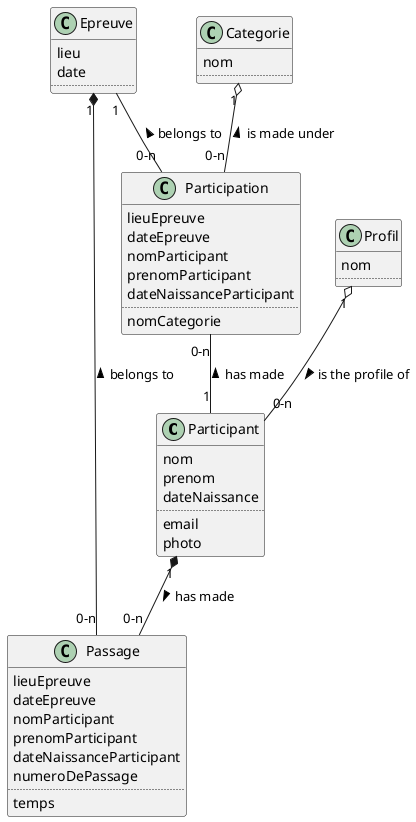 @startuml

class Participant {
nom
prenom
dateNaissance
..
email
photo
}

class Categorie {
nom
..
}

class Profil {
nom
..
}

class Participation {
lieuEpreuve
dateEpreuve
nomParticipant
prenomParticipant
dateNaissanceParticipant
..
nomCategorie
}

class Passage {
lieuEpreuve
dateEpreuve
nomParticipant
prenomParticipant
dateNaissanceParticipant
numeroDePassage
..
temps
}

class Epreuve {
lieu
date
..
}

Categorie "1" o-- "0-n" Participation : is made under <
Profil "1" o-- "0-n" Participant : is the profile of >
Epreuve "1" *-- "0-n" Passage : belongs to <
Epreuve "1" -- "0-n" Participation : belongs to <
Participation "0-n" -- "1" Participant : has made <
Participant "1" *-- "0-n" Passage : has made >



@enduml